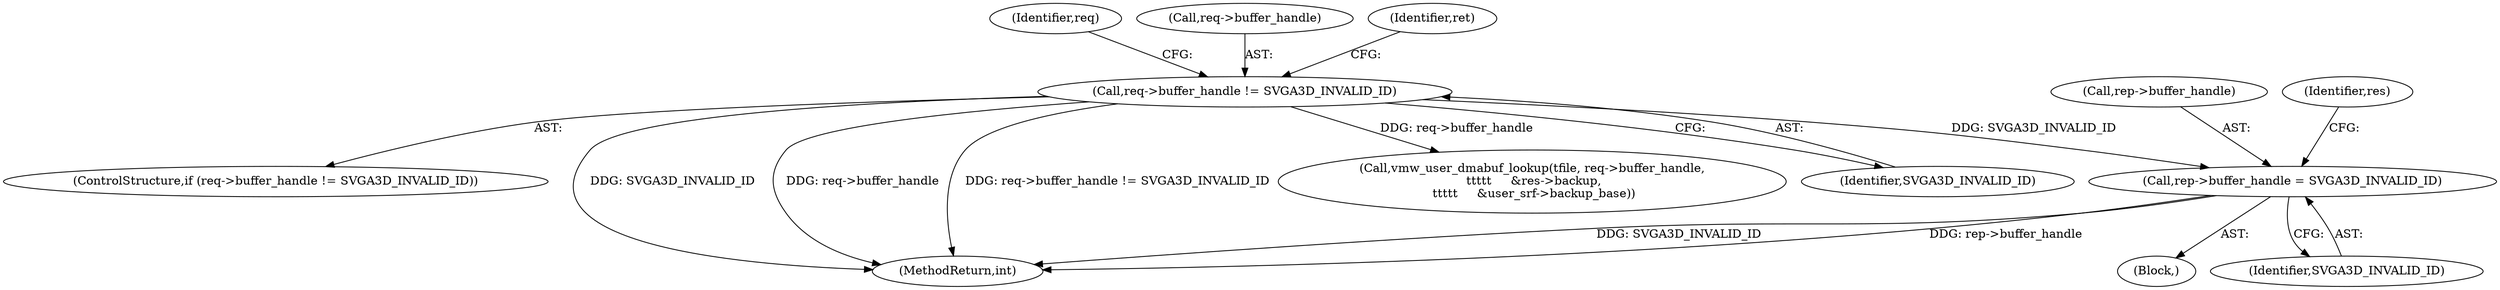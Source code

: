 digraph "0_linux_07678eca2cf9c9a18584e546c2b2a0d0c9a3150c@pointer" {
"1000461" [label="(Call,rep->buffer_handle = SVGA3D_INVALID_ID)"];
"1000256" [label="(Call,req->buffer_handle != SVGA3D_INVALID_ID)"];
"1000450" [label="(Block,)"];
"1000260" [label="(Identifier,SVGA3D_INVALID_ID)"];
"1000255" [label="(ControlStructure,if (req->buffer_handle != SVGA3D_INVALID_ID))"];
"1000320" [label="(Identifier,req)"];
"1000477" [label="(MethodReturn,int)"];
"1000465" [label="(Identifier,SVGA3D_INVALID_ID)"];
"1000462" [label="(Call,rep->buffer_handle)"];
"1000257" [label="(Call,req->buffer_handle)"];
"1000461" [label="(Call,rep->buffer_handle = SVGA3D_INVALID_ID)"];
"1000468" [label="(Identifier,res)"];
"1000264" [label="(Call,vmw_user_dmabuf_lookup(tfile, req->buffer_handle,\n \t\t\t\t\t     &res->backup,\n \t\t\t\t\t     &user_srf->backup_base))"];
"1000256" [label="(Call,req->buffer_handle != SVGA3D_INVALID_ID)"];
"1000263" [label="(Identifier,ret)"];
"1000461" -> "1000450"  [label="AST: "];
"1000461" -> "1000465"  [label="CFG: "];
"1000462" -> "1000461"  [label="AST: "];
"1000465" -> "1000461"  [label="AST: "];
"1000468" -> "1000461"  [label="CFG: "];
"1000461" -> "1000477"  [label="DDG: SVGA3D_INVALID_ID"];
"1000461" -> "1000477"  [label="DDG: rep->buffer_handle"];
"1000256" -> "1000461"  [label="DDG: SVGA3D_INVALID_ID"];
"1000256" -> "1000255"  [label="AST: "];
"1000256" -> "1000260"  [label="CFG: "];
"1000257" -> "1000256"  [label="AST: "];
"1000260" -> "1000256"  [label="AST: "];
"1000263" -> "1000256"  [label="CFG: "];
"1000320" -> "1000256"  [label="CFG: "];
"1000256" -> "1000477"  [label="DDG: SVGA3D_INVALID_ID"];
"1000256" -> "1000477"  [label="DDG: req->buffer_handle"];
"1000256" -> "1000477"  [label="DDG: req->buffer_handle != SVGA3D_INVALID_ID"];
"1000256" -> "1000264"  [label="DDG: req->buffer_handle"];
}
